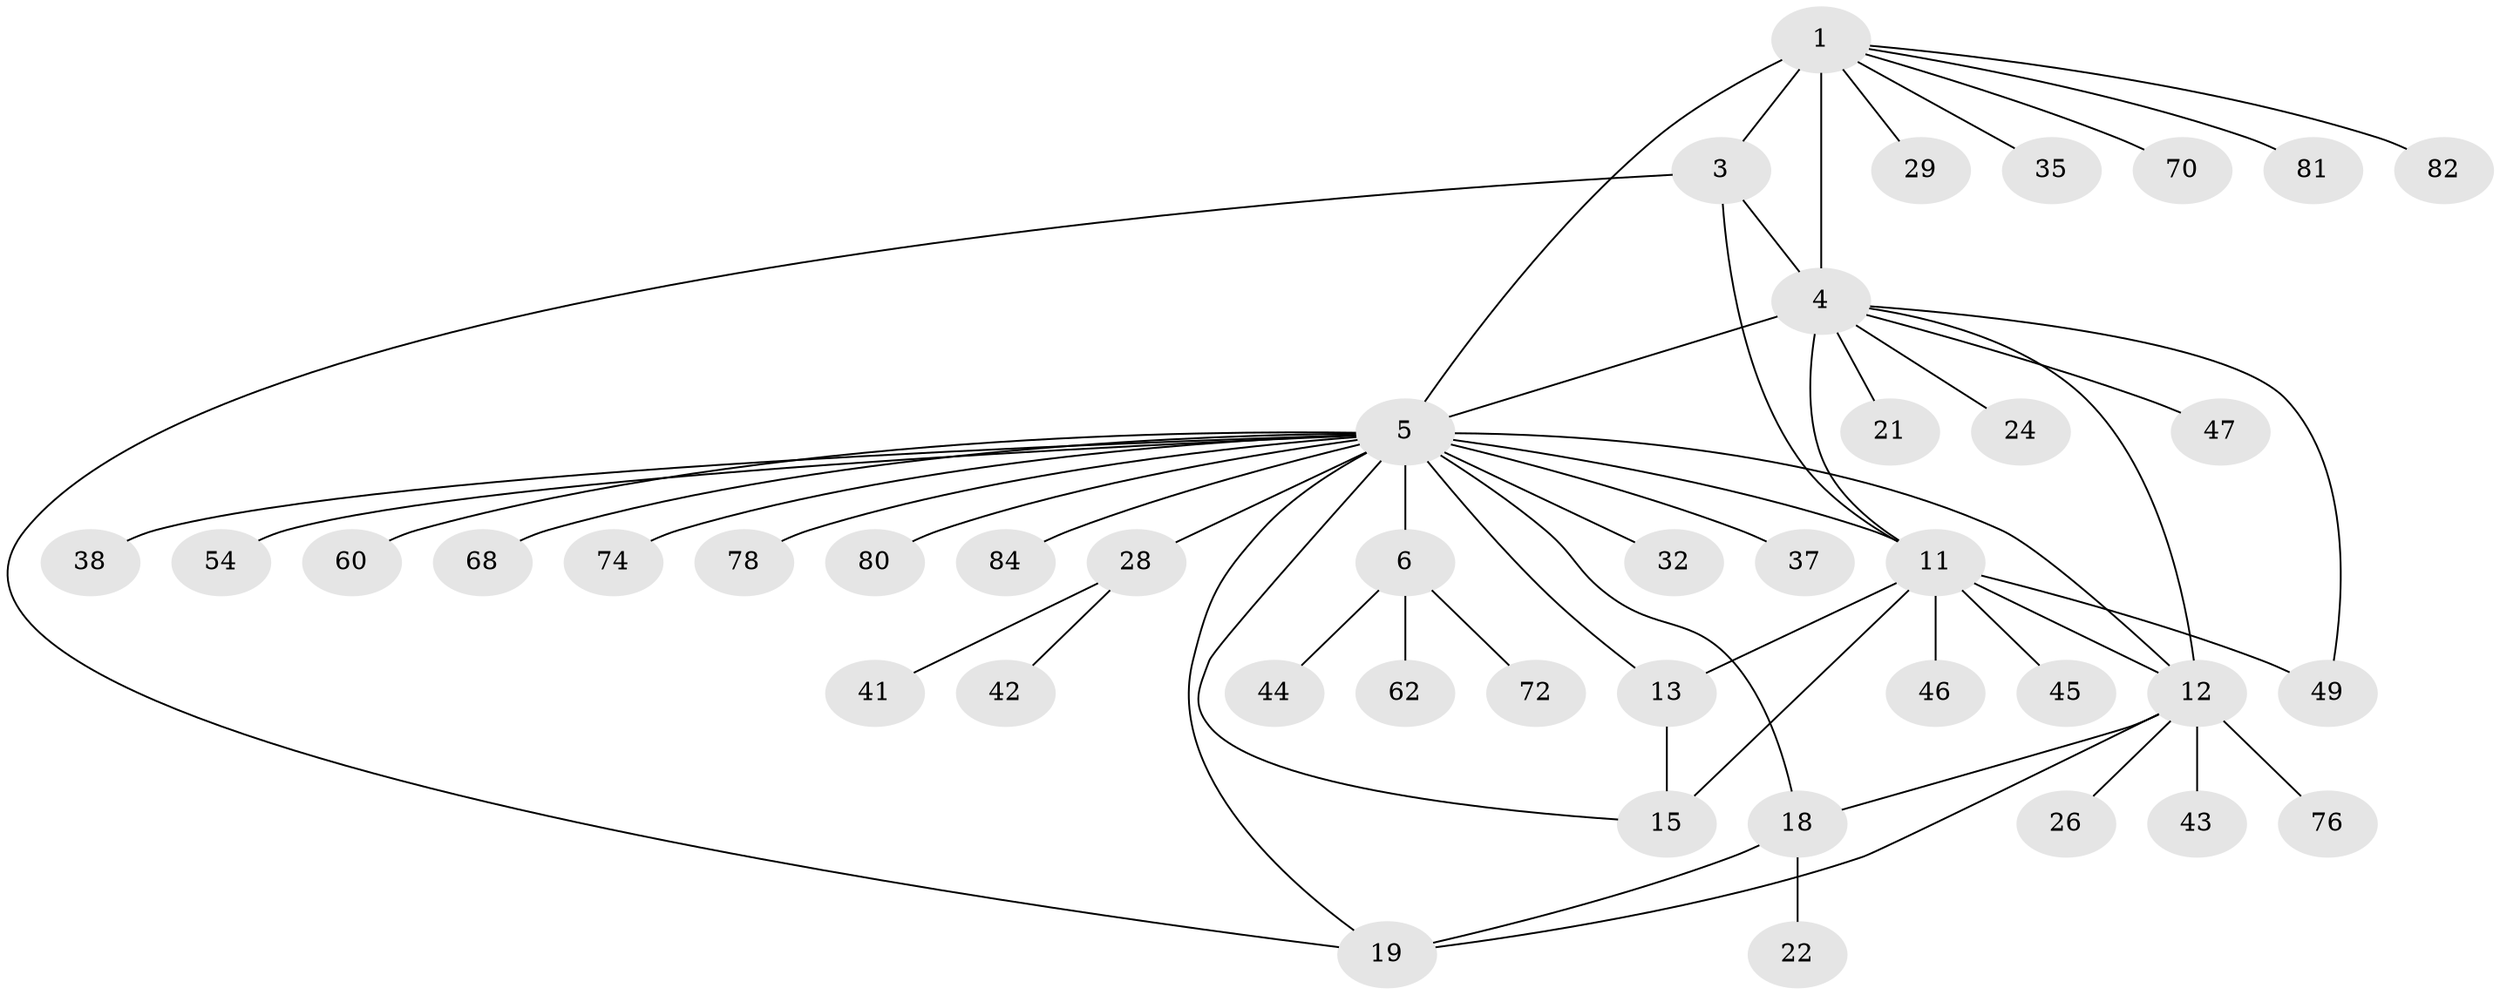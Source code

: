 // original degree distribution, {9: 0.023809523809523808, 6: 0.047619047619047616, 7: 0.07142857142857142, 8: 0.03571428571428571, 5: 0.047619047619047616, 10: 0.011904761904761904, 2: 0.11904761904761904, 1: 0.6190476190476191, 3: 0.023809523809523808}
// Generated by graph-tools (version 1.1) at 2025/15/03/09/25 04:15:58]
// undirected, 42 vertices, 55 edges
graph export_dot {
graph [start="1"]
  node [color=gray90,style=filled];
  1 [super="+2+27"];
  3 [super="+52+77+58"];
  4 [super="+48+9"];
  5 [super="+16+10+8+83+53"];
  6 [super="+7"];
  11 [super="+14+55+50"];
  12 [super="+20"];
  13 [super="+40+59"];
  15 [super="+63+57"];
  18 [super="+31"];
  19 [super="+51+61+79"];
  21 [super="+67"];
  22;
  24 [super="+65"];
  26;
  28 [super="+36"];
  29;
  32;
  35 [super="+64"];
  37;
  38 [super="+73"];
  41;
  42;
  43;
  44;
  45;
  46;
  47;
  49;
  54;
  60;
  62;
  68;
  70;
  72;
  74;
  76;
  78;
  80;
  81;
  82;
  84;
  1 -- 3 [weight=2];
  1 -- 4 [weight=3];
  1 -- 35;
  1 -- 70;
  1 -- 81;
  1 -- 5 [weight=2];
  1 -- 82;
  1 -- 29;
  3 -- 4;
  3 -- 19;
  3 -- 11;
  4 -- 47;
  4 -- 49;
  4 -- 5;
  4 -- 21;
  4 -- 24;
  4 -- 11;
  4 -- 12;
  5 -- 6 [weight=4];
  5 -- 11 [weight=3];
  5 -- 28;
  5 -- 13;
  5 -- 15;
  5 -- 12 [weight=2];
  5 -- 78;
  5 -- 68;
  5 -- 74;
  5 -- 80;
  5 -- 18;
  5 -- 19;
  5 -- 84;
  5 -- 32;
  5 -- 37;
  5 -- 38;
  5 -- 54;
  5 -- 60;
  6 -- 44;
  6 -- 62;
  6 -- 72;
  11 -- 12;
  11 -- 49;
  11 -- 45;
  11 -- 13;
  11 -- 46;
  11 -- 15 [weight=2];
  12 -- 26;
  12 -- 18;
  12 -- 19;
  12 -- 43;
  12 -- 76;
  13 -- 15;
  18 -- 19;
  18 -- 22;
  28 -- 41;
  28 -- 42;
}
